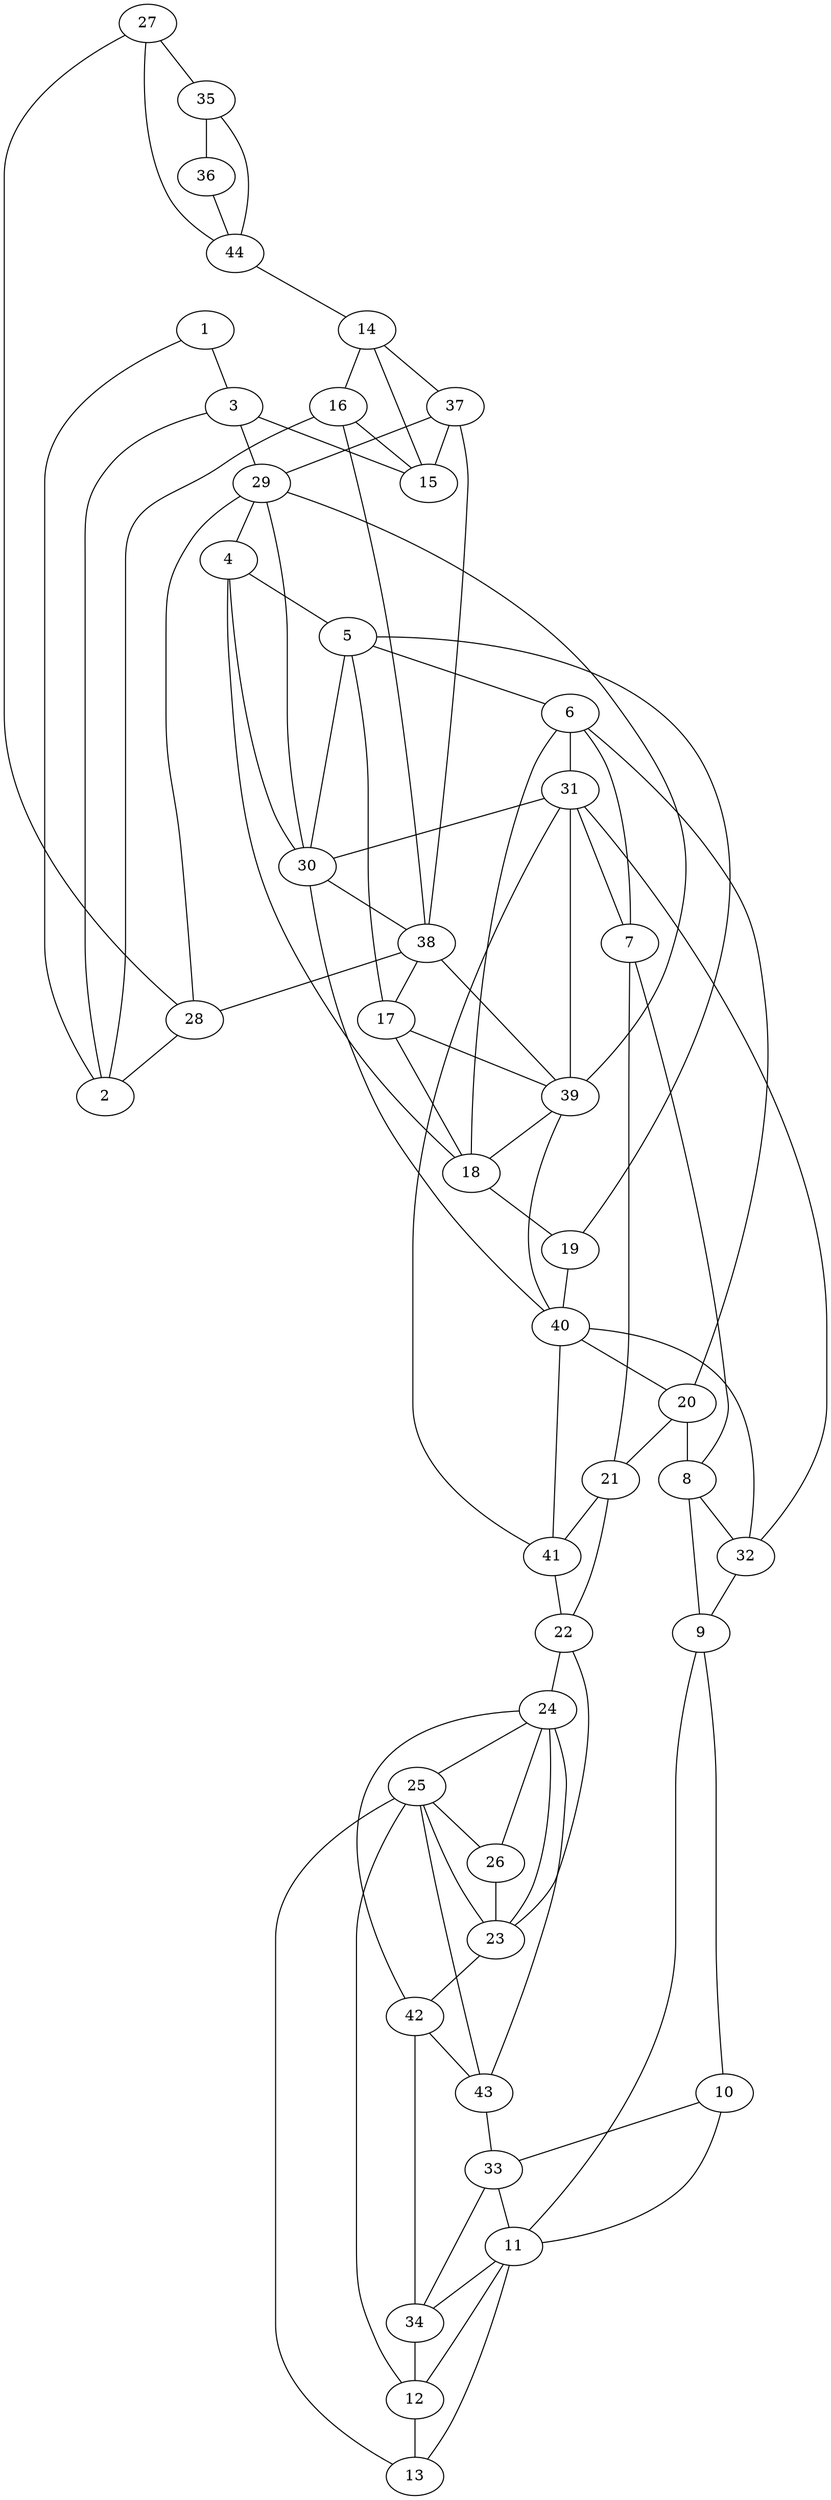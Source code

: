 graph pdb1i45 {
	1	 [aaLength=15,
		sequence=SKQSIKEIVERLNTA,
		type=0];
	2	 [aaLength=3,
		sequence=PAT,
		type=0];
	1 -- 2	 [distance0="31.22494",
		frequency=1,
		type0=1];
	3	 [aaLength=9,
		sequence=YLDYSVSLV,
		type=0];
	1 -- 3	 [distance0="31.31106",
		frequency=1,
		type0=2];
	15	 [aaLength=3,
		sequence=PAT,
		type=0];
	3 -- 15	 [distance0="11.59571",
		frequency=1,
		type0=2];
	3 -- 2	 [distance0="8.341742",
		frequency=1,
		type0=1];
	29	 [aaLength=5,
		sequence=VTVGA,
		type=1];
	3 -- 29	 [distance0="4.0",
		frequency=1,
		type0=4];
	4	 [aaLength=8,
		sequence=SVDQIKDV,
		type=0];
	5	 [aaLength=8,
		sequence=HSERRSYF,
		type=0];
	4 -- 5	 [distance0="22.04274",
		frequency=1,
		type0=3];
	18	 [aaLength=7,
		sequence=HSERRSY,
		type=0];
	4 -- 18	 [distance0="18.31499",
		frequency=1,
		type0=2];
	30	 [aaLength=4,
		sequence=YVIL,
		type=1];
	4 -- 30	 [distance0="3.0",
		frequency=1,
		type0=4];
	6	 [aaLength=15,
		sequence=DDKFIADKTKFALGQ,
		type=0];
	5 -- 6	 [distance0="12.41002",
		distance1="2.0",
		frequency=2,
		type0=1,
		type1=4];
	19	 [aaLength=15,
		sequence=DDKFIADKTKFALGQ,
		type=0];
	5 -- 19	 [distance0="16.28311",
		frequency=1,
		type0=3];
	31	 [aaLength=6,
		sequence=GVILCI,
		type=1];
	6 -- 31	 [distance0="2.0",
		frequency=1,
		type0=4];
	7	 [aaLength=7,
		sequence=TLEEKKA,
		type=0];
	8	 [aaLength=17,
		sequence=KTLDVVERQLNAVLEEV,
		type=0];
	7 -- 8	 [distance0="11.7837",
		distance1="1.0",
		frequency=2,
		type0=1,
		type1=4];
	7 -- 6	 [distance0="32.54852",
		frequency=1,
		type0=2];
	21	 [aaLength=17,
		sequence=KTLDVVERQLNAVLEEV,
		type=0];
	7 -- 21	 [distance0="34.3672",
		frequency=1,
		type0=3];
	32	 [aaLength=5,
		sequence=VVVAY,
		type=1];
	8 -- 32	 [distance0="5.0",
		frequency=1,
		type0=4];
	9	 [aaLength=21,
		sequence=TPEDAQDIHASIRKFLASKLG,
		type=0];
	9 -- 8	 [distance0="40.95375",
		frequency=1,
		type0=2];
	10	 [aaLength=8,
		sequence=GDKAASEL,
		type=0];
	9 -- 10	 [distance0="22.05047",
		distance1="0.0",
		frequency=2,
		type0=1,
		type1=5];
	11	 [aaLength=6,
		sequence=NAVTFK,
		type=0];
	9 -- 11	 [distance0="44.71877",
		frequency=1,
		type0=3];
	10 -- 11	 [distance0="30.50016",
		frequency=1,
		type0=2];
	33	 [aaLength=4,
		sequence=RILY,
		type=1];
	10 -- 33	 [distance0="0.0",
		frequency=1,
		type0=5];
	12	 [aaLength=6,
		sequence=GGASLK,
		type=0];
	11 -- 12	 [distance0="19.78739",
		frequency=1,
		type0=1];
	13	 [aaLength=8,
		sequence=PEFVDIIN,
		type=0];
	11 -- 13	 [distance0="25.16379",
		frequency=1,
		type0=2];
	34	 [aaLength=4,
		sequence=GFLV,
		type=1];
	11 -- 34	 [distance0="6.0",
		frequency=1,
		type0=4];
	12 -- 13	 [distance0="7.294802",
		distance1="0.0",
		frequency=2,
		type0=1,
		type1=5];
	25	 [aaLength=7,
		sequence=GGASLKP,
		type=0];
	12 -- 25	 [distance0="40.62478",
		frequency=1,
		type0=3];
	13 -- 25	 [distance0="43.14903",
		frequency=1,
		type0=3];
	14	 [aaLength=15,
		sequence=SKQSIKEIVERLNTA,
		type=0];
	14 -- 15	 [distance0="30.89224",
		frequency=1,
		type0=1];
	16	 [aaLength=9,
		sequence=YLDYSVSLV,
		type=0];
	14 -- 16	 [distance0="31.31522",
		frequency=1,
		type0=2];
	37	 [aaLength=6,
		sequence=VEVVIC,
		type=1];
	14 -- 37	 [distance0="5.0",
		frequency=1,
		type0=4];
	16 -- 15	 [distance0="9.950137",
		frequency=1,
		type0=1];
	16 -- 2	 [distance0="14.12654",
		frequency=1,
		type0=2];
	38	 [aaLength=5,
		sequence=VTVGA,
		type=1];
	16 -- 38	 [distance0="4.0",
		frequency=1,
		type0=4];
	17	 [aaLength=8,
		sequence=SVDQIKDV,
		type=0];
	17 -- 5	 [distance0="25.2701",
		frequency=1,
		type0=2];
	17 -- 18	 [distance0="25.74308",
		frequency=1,
		type0=3];
	39	 [aaLength=4,
		sequence=YVIL,
		type=1];
	17 -- 39	 [distance0="3.0",
		frequency=1,
		type0=4];
	18 -- 6	 [distance0="13.67959",
		frequency=1,
		type0=1];
	18 -- 19	 [distance0="14.39587",
		distance1="3.0",
		frequency=2,
		type0=2,
		type1=4];
	40	 [aaLength=6,
		sequence=GVILCI,
		type=1];
	19 -- 40	 [distance0="2.0",
		frequency=1,
		type0=4];
	20	 [aaLength=7,
		sequence=TLEEKKA,
		type=0];
	20 -- 8	 [distance0="30.41412",
		frequency=1,
		type0=2];
	20 -- 6	 [distance0="31.52171",
		frequency=1,
		type0=3];
	20 -- 21	 [distance0="14.9688",
		distance1="1.0",
		frequency=2,
		type0=1,
		type1=4];
	41	 [aaLength=5,
		sequence=VVVAY,
		type=1];
	21 -- 41	 [distance0="5.0",
		frequency=1,
		type0=4];
	22	 [aaLength=21,
		sequence=TPEDAQDIHASIRKFLASKLG,
		type=0];
	22 -- 21	 [distance0="41.19938",
		frequency=1,
		type0=3];
	23	 [aaLength=8,
		sequence=GDKAASEL,
		type=0];
	22 -- 23	 [distance0="24.8561",
		distance1="0.0",
		frequency=2,
		type0=1,
		type1=5];
	24	 [aaLength=6,
		sequence=NAVTFK,
		type=0];
	22 -- 24	 [distance0="41.04648",
		frequency=1,
		type0=2];
	23 -- 24	 [distance0="26.03208",
		frequency=1,
		type0=2];
	23 -- 25	 [distance0="35.65265",
		frequency=1,
		type0=3];
	42	 [aaLength=4,
		sequence=RILY,
		type=1];
	23 -- 42	 [distance0="0.0",
		frequency=1,
		type0=5];
	24 -- 25	 [distance0="20.71132",
		frequency=1,
		type0=1];
	26	 [aaLength=7,
		sequence=EFVDIIN,
		type=0];
	24 -- 26	 [distance0="23.71361",
		frequency=1,
		type0=2];
	43	 [aaLength=4,
		sequence=GFLV,
		type=1];
	24 -- 43	 [distance0="6.0",
		frequency=1,
		type0=4];
	25 -- 26	 [distance0="12.2858",
		distance1="0.0",
		frequency=2,
		type0=1,
		type1=5];
	26 -- 23	 [distance0="43.96018",
		frequency=1,
		type0=3];
	27	 [aaLength=6,
		sequence=FFVGGN,
		type=1];
	28	 [aaLength=6,
		sequence=VEVVIC,
		type=1];
	27 -- 28	 [distance0="25.0",
		frequency=1,
		type0=4];
	35	 [aaLength=6,
		sequence=FFVGGN,
		type=1];
	27 -- 35	 [distance0="0.0",
		frequency=1,
		type0=1];
	28 -- 2	 [distance0="1.0",
		frequency=1,
		type0=4];
	28 -- 29	 [distance0="23.0",
		frequency=1,
		type0=2];
	29 -- 4	 [distance0="15.0",
		frequency=1,
		type0=4];
	30 -- 5	 [distance0="1.0",
		frequency=1,
		type0=4];
	30 -- 29	 [distance0="31.0",
		frequency=1,
		type0=2];
	30 -- 38	 [distance0="31.0",
		frequency=1,
		type0=3];
	31 -- 7	 [distance0="2.0",
		frequency=1,
		type0=4];
	31 -- 30	 [distance0="32.0",
		frequency=1,
		type0=2];
	31 -- 39	 [distance0="32.0",
		frequency=1,
		type0=3];
	32 -- 9	 [distance0="12.0",
		frequency=1,
		type0=4];
	32 -- 31	 [distance0="38.0",
		frequency=1,
		type0=2];
	32 -- 40	 [distance0="38.0",
		frequency=1,
		type0=3];
	33 -- 11	 [distance0="7.0",
		frequency=1,
		type0=4];
	33 -- 34	 [distance0="23.0",
		frequency=1,
		type0=2];
	34 -- 12	 [distance0="0.0",
		frequency=1,
		type0=5];
	36	 [aaLength=6,
		sequence=FFVGGN,
		type=1];
	35 -- 36	 [distance0="0.0",
		frequency=1,
		type0=2];
	44	 [aaLength=6,
		sequence=FFVGGN,
		type=1];
	36 -- 44	 [distance0="0.0",
		distance1="0.0",
		frequency=2,
		type0=3,
		type1=5];
	37 -- 15	 [distance0="1.0",
		frequency=1,
		type0=4];
	37 -- 29	 [distance0="23.0",
		frequency=1,
		type0=2];
	37 -- 38	 [distance0="23.0",
		frequency=1,
		type0=3];
	38 -- 17	 [distance0="15.0",
		frequency=1,
		type0=4];
	38 -- 28	 [distance0="23.0",
		frequency=1,
		type0=2];
	39 -- 18	 [distance0="1.0",
		frequency=1,
		type0=4];
	39 -- 29	 [distance0="31.0",
		frequency=1,
		type0=2];
	39 -- 38	 [distance0="31.0",
		frequency=1,
		type0=3];
	40 -- 20	 [distance0="2.0",
		frequency=1,
		type0=4];
	40 -- 30	 [distance0="32.0",
		frequency=1,
		type0=2];
	40 -- 39	 [distance0="32.0",
		frequency=1,
		type0=3];
	41 -- 22	 [distance0="12.0",
		frequency=1,
		type0=4];
	41 -- 31	 [distance0="38.0",
		frequency=1,
		type0=2];
	41 -- 40	 [distance0="38.0",
		frequency=1,
		type0=3];
	42 -- 24	 [distance0="7.0",
		frequency=1,
		type0=4];
	42 -- 34	 [distance0="23.0",
		frequency=1,
		type0=2];
	42 -- 43	 [distance0="23.0",
		frequency=1,
		type0=3];
	43 -- 25	 [distance0="0.0",
		frequency=1,
		type0=5];
	43 -- 33	 [distance0="23.0",
		frequency=1,
		type0=2];
	44 -- 14	 [distance0="5.0",
		frequency=1,
		type0=4];
	44 -- 27	 [distance0="0.0",
		frequency=1,
		type0=1];
	44 -- 35	 [distance0="0.0",
		frequency=1,
		type0=2];
}
